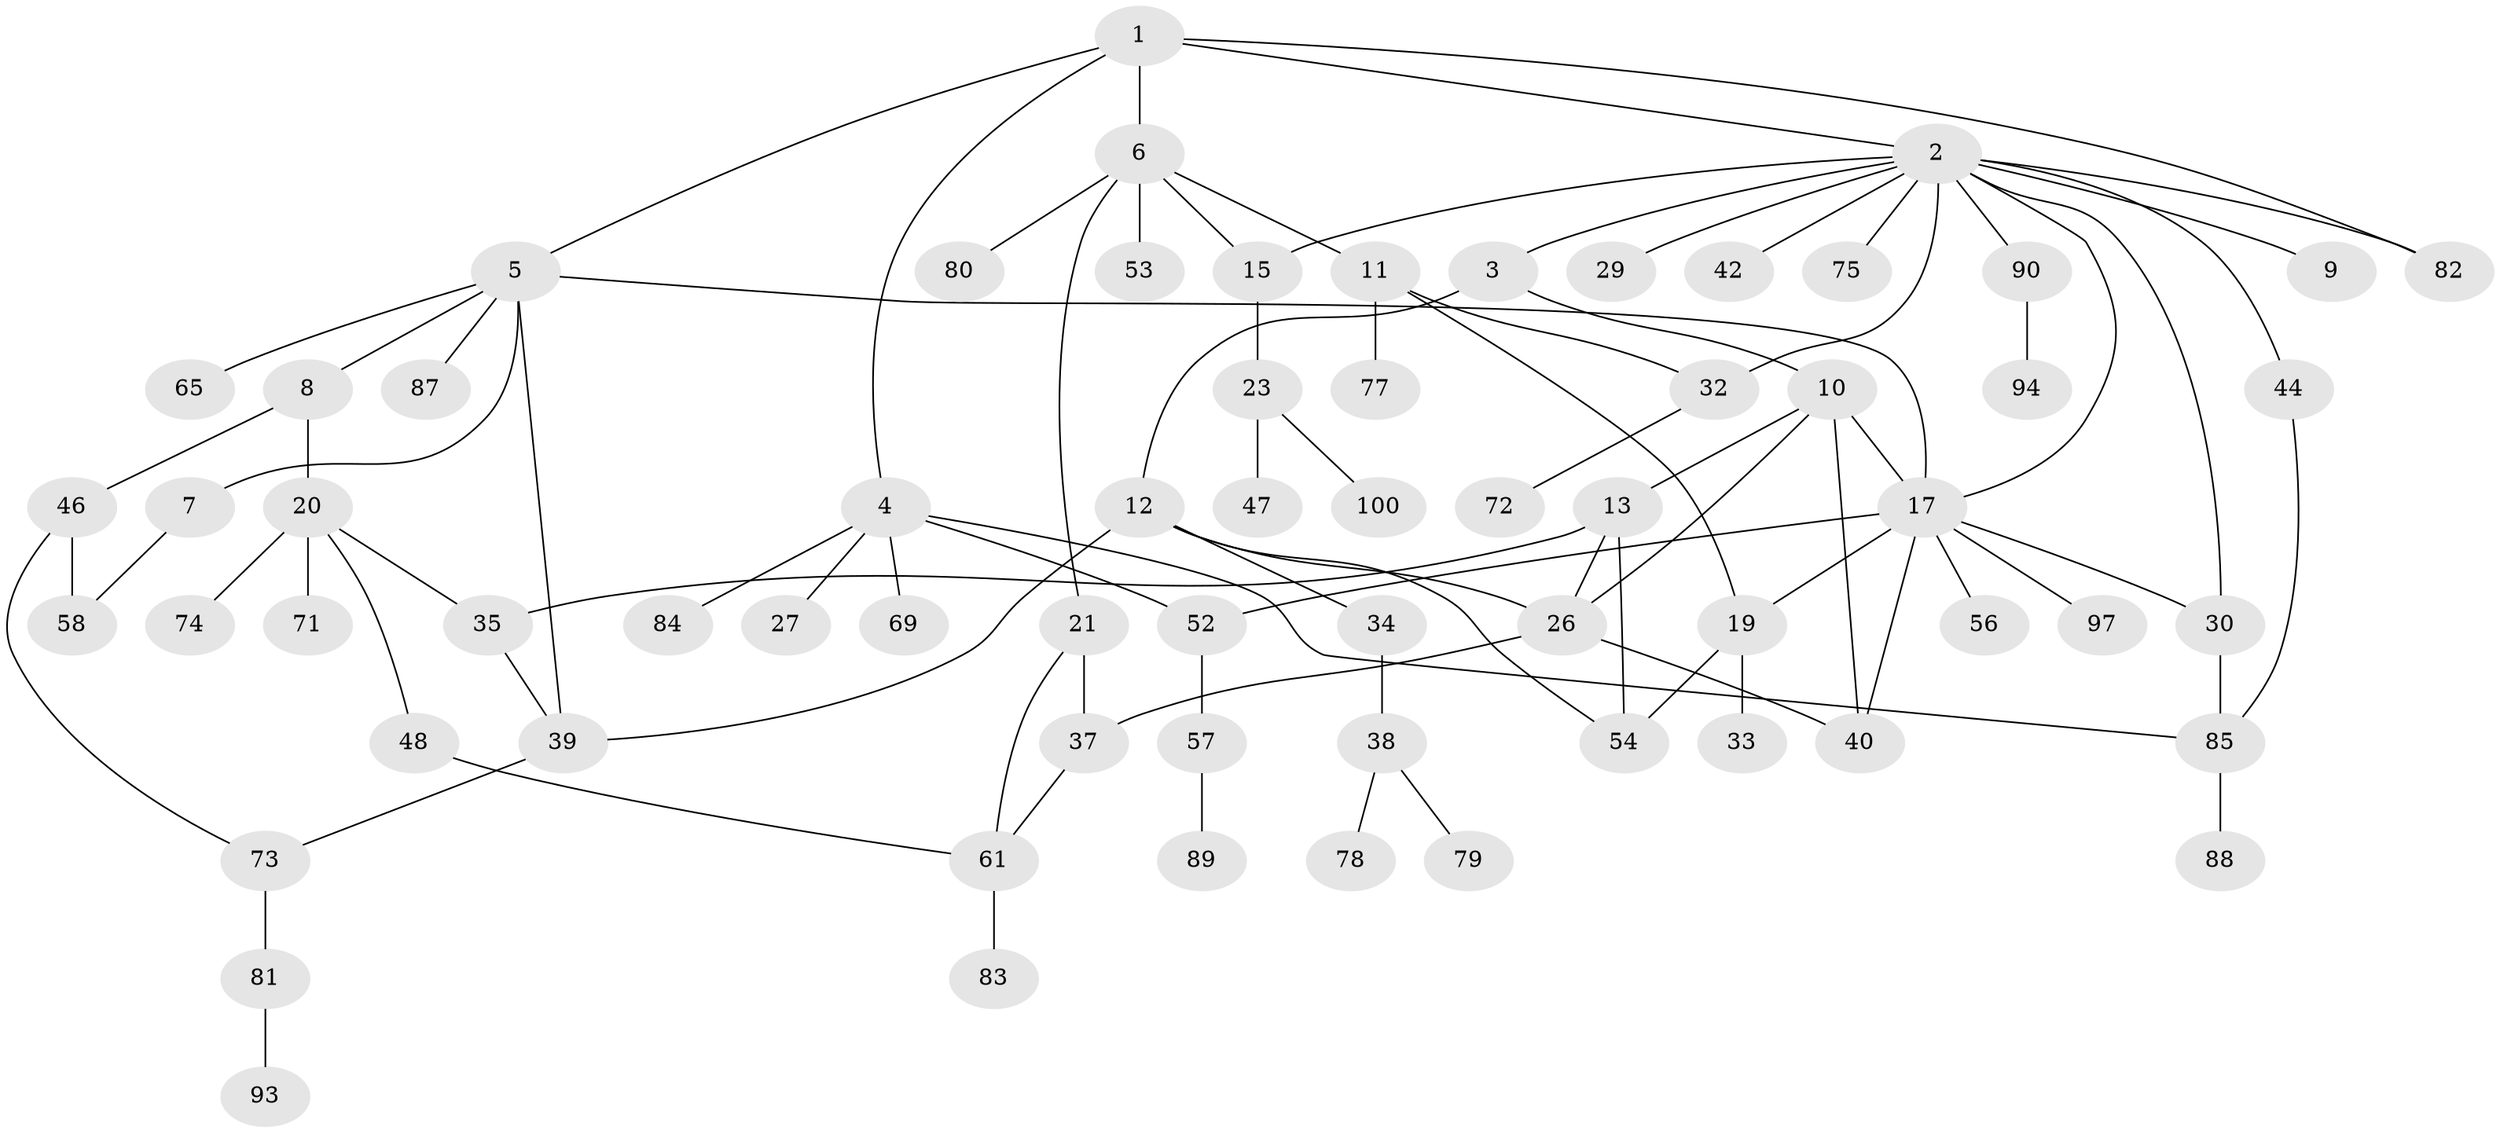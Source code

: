 // original degree distribution, {5: 0.04, 10: 0.01, 4: 0.09, 7: 0.03, 2: 0.31, 3: 0.21, 1: 0.3, 8: 0.01}
// Generated by graph-tools (version 1.1) at 2025/54/02/21/25 11:54:43]
// undirected, 67 vertices, 90 edges
graph export_dot {
graph [start="1"]
  node [color=gray90,style=filled];
  1;
  2 [super="+36"];
  3 [super="+14"];
  4 [super="+18"];
  5 [super="+55"];
  6 [super="+63"];
  7 [super="+49"];
  8;
  9 [super="+67"];
  10 [super="+43"];
  11 [super="+16"];
  12 [super="+25"];
  13 [super="+66"];
  15 [super="+22"];
  17 [super="+70"];
  19 [super="+24"];
  20 [super="+28"];
  21;
  23;
  26 [super="+41"];
  27;
  29;
  30 [super="+31"];
  32;
  33;
  34;
  35;
  37 [super="+51"];
  38 [super="+45"];
  39;
  40 [super="+50"];
  42 [super="+62"];
  44 [super="+76"];
  46 [super="+64"];
  47 [super="+59"];
  48;
  52 [super="+98"];
  53;
  54;
  56 [super="+60"];
  57;
  58;
  61 [super="+68"];
  65;
  69;
  71;
  72 [super="+99"];
  73 [super="+91"];
  74;
  75;
  77;
  78;
  79 [super="+86"];
  80;
  81 [super="+92"];
  82 [super="+95"];
  83;
  84;
  85;
  87;
  88;
  89;
  90 [super="+96"];
  93;
  94;
  97;
  100;
  1 -- 2;
  1 -- 4;
  1 -- 5;
  1 -- 6;
  1 -- 82;
  2 -- 3;
  2 -- 9;
  2 -- 29;
  2 -- 32;
  2 -- 42;
  2 -- 44;
  2 -- 30;
  2 -- 17;
  2 -- 82;
  2 -- 90;
  2 -- 75;
  2 -- 15;
  3 -- 10;
  3 -- 12;
  4 -- 27;
  4 -- 52;
  4 -- 69;
  4 -- 84;
  4 -- 85;
  5 -- 7;
  5 -- 8;
  5 -- 17;
  5 -- 65;
  5 -- 87;
  5 -- 39;
  6 -- 11 [weight=2];
  6 -- 15;
  6 -- 21;
  6 -- 53 [weight=2];
  6 -- 80;
  7 -- 58;
  8 -- 20;
  8 -- 46;
  10 -- 13;
  10 -- 26;
  10 -- 40;
  10 -- 17;
  11 -- 32;
  11 -- 19;
  11 -- 77;
  12 -- 26;
  12 -- 54;
  12 -- 34;
  12 -- 39;
  13 -- 35;
  13 -- 54;
  13 -- 26;
  15 -- 23;
  17 -- 30;
  17 -- 56;
  17 -- 40;
  17 -- 52;
  17 -- 97;
  17 -- 19;
  19 -- 54;
  19 -- 33;
  20 -- 48;
  20 -- 74;
  20 -- 35;
  20 -- 71;
  21 -- 37;
  21 -- 61;
  23 -- 47;
  23 -- 100;
  26 -- 40;
  26 -- 37;
  30 -- 85;
  32 -- 72;
  34 -- 38;
  35 -- 39;
  37 -- 61;
  38 -- 79;
  38 -- 78;
  39 -- 73;
  44 -- 85;
  46 -- 73;
  46 -- 58;
  48 -- 61;
  52 -- 57;
  57 -- 89;
  61 -- 83;
  73 -- 81;
  81 -- 93;
  85 -- 88;
  90 -- 94;
}
